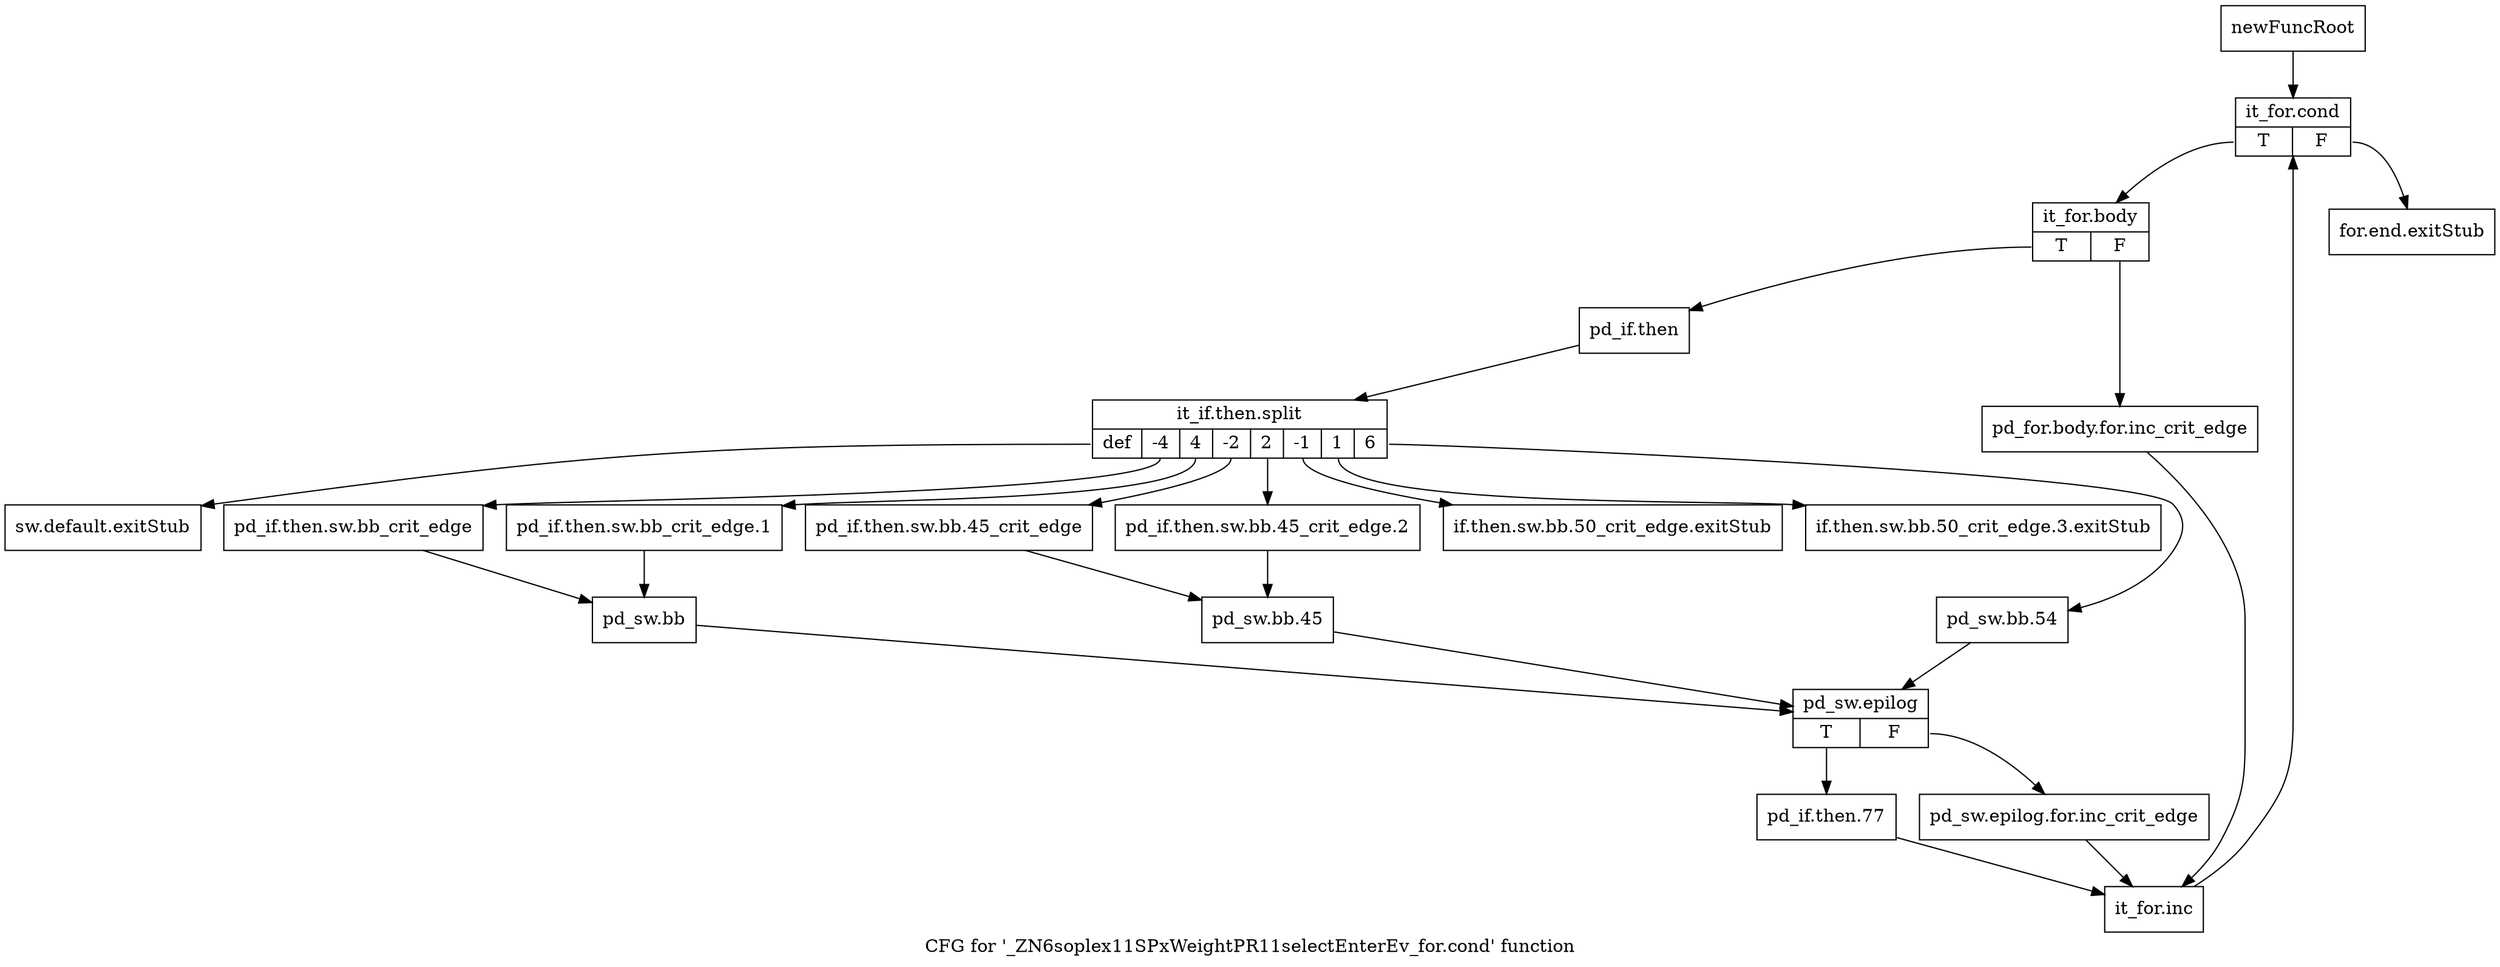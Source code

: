 digraph "CFG for '_ZN6soplex11SPxWeightPR11selectEnterEv_for.cond' function" {
	label="CFG for '_ZN6soplex11SPxWeightPR11selectEnterEv_for.cond' function";

	Node0x2f4a2e0 [shape=record,label="{newFuncRoot}"];
	Node0x2f4a2e0 -> Node0x2f4a470;
	Node0x2f4a330 [shape=record,label="{for.end.exitStub}"];
	Node0x2f4a380 [shape=record,label="{sw.default.exitStub}"];
	Node0x2f4a3d0 [shape=record,label="{if.then.sw.bb.50_crit_edge.exitStub}"];
	Node0x2f4a420 [shape=record,label="{if.then.sw.bb.50_crit_edge.3.exitStub}"];
	Node0x2f4a470 [shape=record,label="{it_for.cond|{<s0>T|<s1>F}}"];
	Node0x2f4a470:s0 -> Node0x2f4a4c0;
	Node0x2f4a470:s1 -> Node0x2f4a330;
	Node0x2f4a4c0 [shape=record,label="{it_for.body|{<s0>T|<s1>F}}"];
	Node0x2f4a4c0:s0 -> Node0x2f4a560;
	Node0x2f4a4c0:s1 -> Node0x2f4a510;
	Node0x2f4a510 [shape=record,label="{pd_for.body.for.inc_crit_edge}"];
	Node0x2f4a510 -> Node0x2f4a8d0;
	Node0x2f4a560 [shape=record,label="{pd_if.then}"];
	Node0x2f4a560 -> Node0x3532630;
	Node0x3532630 [shape=record,label="{it_if.then.split|{<s0>def|<s1>-4|<s2>4|<s3>-2|<s4>2|<s5>-1|<s6>1|<s7>6}}"];
	Node0x3532630:s0 -> Node0x2f4a380;
	Node0x3532630:s1 -> Node0x2f4a740;
	Node0x3532630:s2 -> Node0x2f4a6f0;
	Node0x3532630:s3 -> Node0x2f4a650;
	Node0x3532630:s4 -> Node0x2f4a600;
	Node0x3532630:s5 -> Node0x2f4a3d0;
	Node0x3532630:s6 -> Node0x2f4a420;
	Node0x3532630:s7 -> Node0x2f4a5b0;
	Node0x2f4a5b0 [shape=record,label="{pd_sw.bb.54}"];
	Node0x2f4a5b0 -> Node0x2f4a7e0;
	Node0x2f4a600 [shape=record,label="{pd_if.then.sw.bb.45_crit_edge.2}"];
	Node0x2f4a600 -> Node0x2f4a6a0;
	Node0x2f4a650 [shape=record,label="{pd_if.then.sw.bb.45_crit_edge}"];
	Node0x2f4a650 -> Node0x2f4a6a0;
	Node0x2f4a6a0 [shape=record,label="{pd_sw.bb.45}"];
	Node0x2f4a6a0 -> Node0x2f4a7e0;
	Node0x2f4a6f0 [shape=record,label="{pd_if.then.sw.bb_crit_edge.1}"];
	Node0x2f4a6f0 -> Node0x2f4a790;
	Node0x2f4a740 [shape=record,label="{pd_if.then.sw.bb_crit_edge}"];
	Node0x2f4a740 -> Node0x2f4a790;
	Node0x2f4a790 [shape=record,label="{pd_sw.bb}"];
	Node0x2f4a790 -> Node0x2f4a7e0;
	Node0x2f4a7e0 [shape=record,label="{pd_sw.epilog|{<s0>T|<s1>F}}"];
	Node0x2f4a7e0:s0 -> Node0x2f4a880;
	Node0x2f4a7e0:s1 -> Node0x2f4a830;
	Node0x2f4a830 [shape=record,label="{pd_sw.epilog.for.inc_crit_edge}"];
	Node0x2f4a830 -> Node0x2f4a8d0;
	Node0x2f4a880 [shape=record,label="{pd_if.then.77}"];
	Node0x2f4a880 -> Node0x2f4a8d0;
	Node0x2f4a8d0 [shape=record,label="{it_for.inc}"];
	Node0x2f4a8d0 -> Node0x2f4a470;
}
